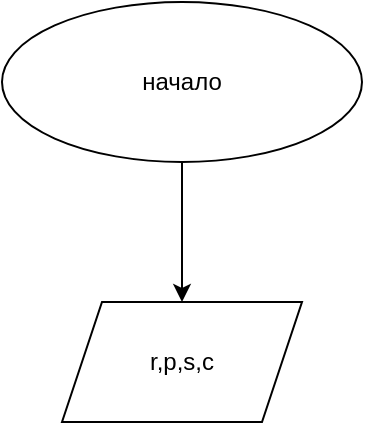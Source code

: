 <mxfile version="13.7.5" type="device"><diagram id="C5RBs43oDa-KdzZeNtuy" name="Page-1"><mxGraphModel dx="868" dy="444" grid="1" gridSize="10" guides="1" tooltips="1" connect="1" arrows="1" fold="1" page="1" pageScale="1" pageWidth="827" pageHeight="1169" math="0" shadow="0"><root><mxCell id="WIyWlLk6GJQsqaUBKTNV-0"/><mxCell id="WIyWlLk6GJQsqaUBKTNV-1" parent="WIyWlLk6GJQsqaUBKTNV-0"/><mxCell id="zziZLI6x9lcrRO4rFGfg-3" style="edgeStyle=orthogonalEdgeStyle;rounded=0;orthogonalLoop=1;jettySize=auto;html=1;" edge="1" parent="WIyWlLk6GJQsqaUBKTNV-1" source="zziZLI6x9lcrRO4rFGfg-1"><mxGeometry relative="1" as="geometry"><mxPoint x="360" y="340" as="targetPoint"/></mxGeometry></mxCell><mxCell id="zziZLI6x9lcrRO4rFGfg-1" value="начало" style="ellipse;whiteSpace=wrap;html=1;" vertex="1" parent="WIyWlLk6GJQsqaUBKTNV-1"><mxGeometry x="270" y="190" width="180" height="80" as="geometry"/></mxCell><mxCell id="zziZLI6x9lcrRO4rFGfg-4" value="r,p,s,c" style="shape=parallelogram;perimeter=parallelogramPerimeter;whiteSpace=wrap;html=1;fixedSize=1;" vertex="1" parent="WIyWlLk6GJQsqaUBKTNV-1"><mxGeometry x="300" y="340" width="120" height="60" as="geometry"/></mxCell></root></mxGraphModel></diagram></mxfile>